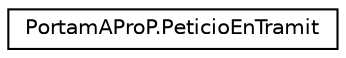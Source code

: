 digraph "Graphical Class Hierarchy"
{
  edge [fontname="Helvetica",fontsize="10",labelfontname="Helvetica",labelfontsize="10"];
  node [fontname="Helvetica",fontsize="10",shape=record];
  rankdir="LR";
  Node0 [label="PortamAProP.PeticioEnTramit",height=0.2,width=0.4,color="black", fillcolor="white", style="filled",URL="$class_portam_a_pro_p_1_1_peticio_en_tramit.html",tooltip="Objecte compost per una peticio i diferents atributs que ens donen informacio sobre l&#39;estat i hores d..."];
}
